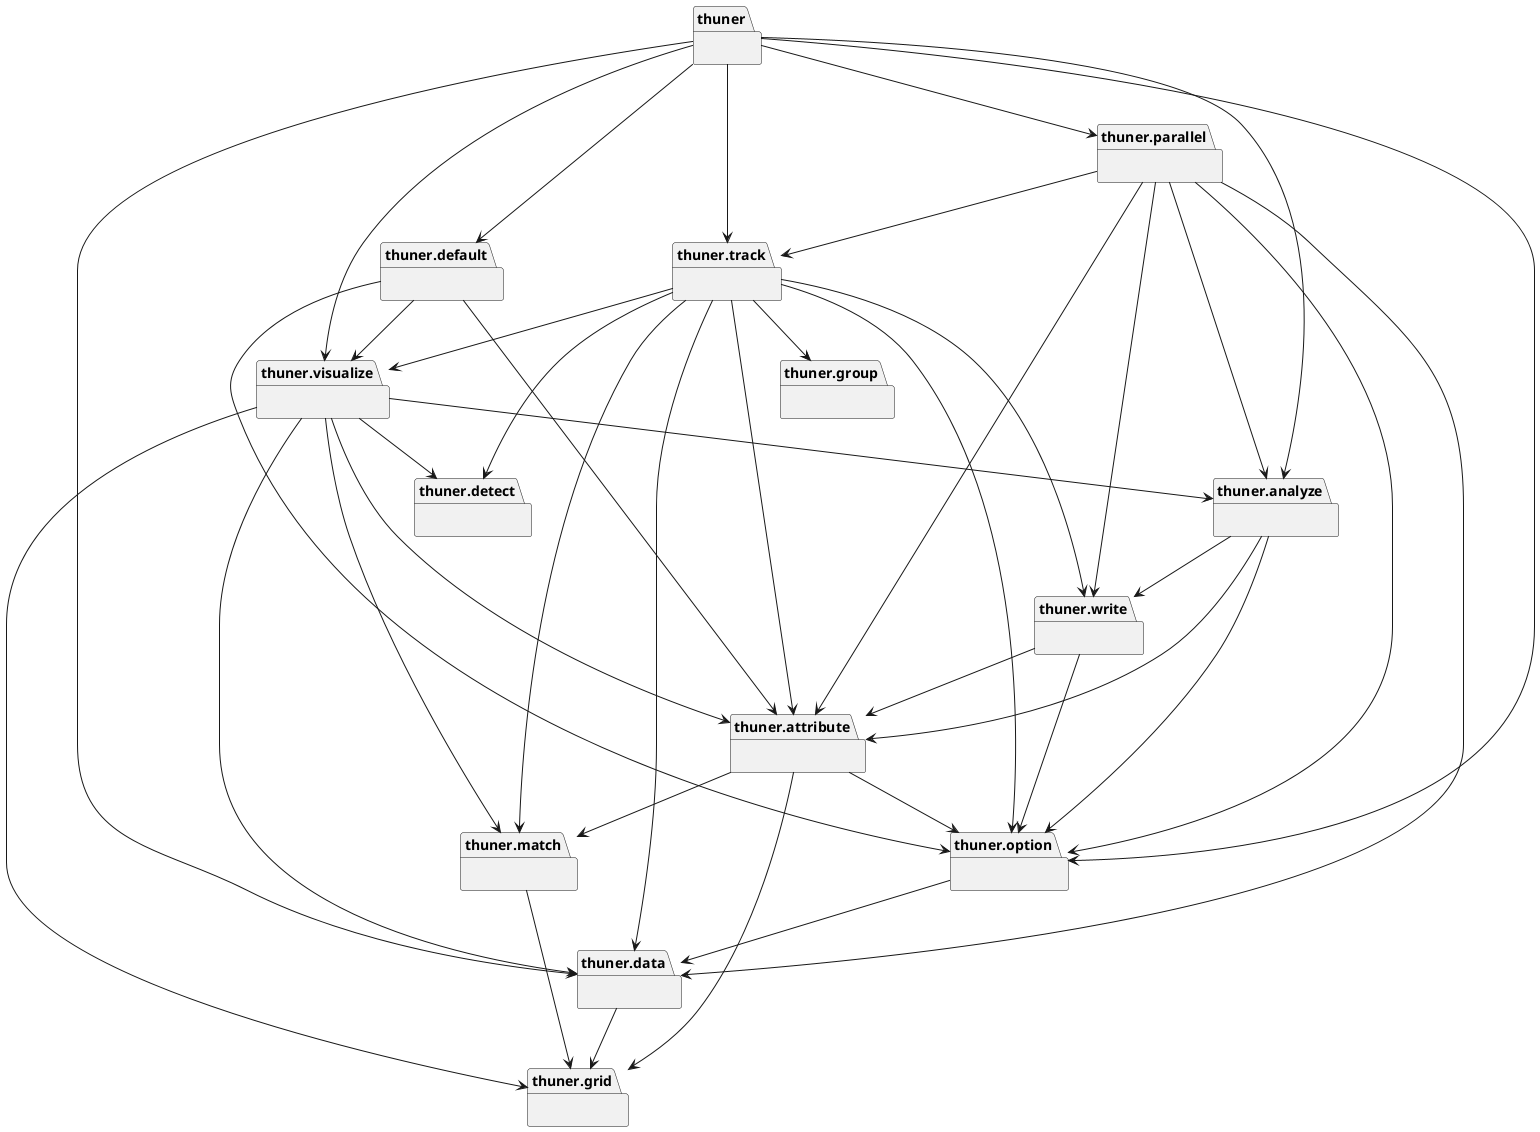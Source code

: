 @startuml packages
set namespaceSeparator none
package "thuner" as thuner {
}
package "thuner.analyze" as thuner.analyze {
}
package "thuner.attribute" as thuner.attribute {
}
package "thuner.data" as thuner.data {
}
package "thuner.default" as thuner.default {
}
package "thuner.detect" as thuner.detect {
}
package "thuner.grid" as thuner.grid {
}
package "thuner.group" as thuner.group {
}
package "thuner.match" as thuner.match {
}
package "thuner.option" as thuner.option {
}
package "thuner.parallel" as thuner.parallel {
}
package "thuner.track" as thuner.track {
}
package "thuner.visualize" as thuner.visualize {
}
package "thuner.write" as thuner.write {
}
thuner --> thuner.analyze
thuner --> thuner.data
thuner --> thuner.default
thuner --> thuner.option
thuner --> thuner.parallel
thuner --> thuner.track
thuner --> thuner.visualize
thuner.analyze --> thuner.attribute
thuner.analyze --> thuner.option
thuner.analyze --> thuner.write
thuner.attribute --> thuner.option
thuner.attribute --> thuner.grid
thuner.attribute --> thuner.match
thuner.data --> thuner.grid
thuner.default --> thuner.attribute
thuner.default --> thuner.option
thuner.default --> thuner.visualize
thuner.match --> thuner.grid
thuner.option --> thuner.data
thuner.parallel --> thuner.analyze
thuner.parallel --> thuner.attribute
thuner.parallel --> thuner.data
thuner.parallel --> thuner.option
thuner.parallel --> thuner.track
thuner.parallel --> thuner.write
thuner.track --> thuner.attribute
thuner.track --> thuner.data
thuner.track --> thuner.detect
thuner.track --> thuner.group
thuner.track --> thuner.match
thuner.track --> thuner.option
thuner.track --> thuner.visualize
thuner.track --> thuner.write
thuner.visualize --> thuner.analyze
thuner.visualize --> thuner.attribute
thuner.visualize --> thuner.data
thuner.visualize --> thuner.detect
thuner.visualize --> thuner.grid
thuner.visualize --> thuner.match
thuner.write --> thuner.attribute
thuner.write --> thuner.option
@enduml
